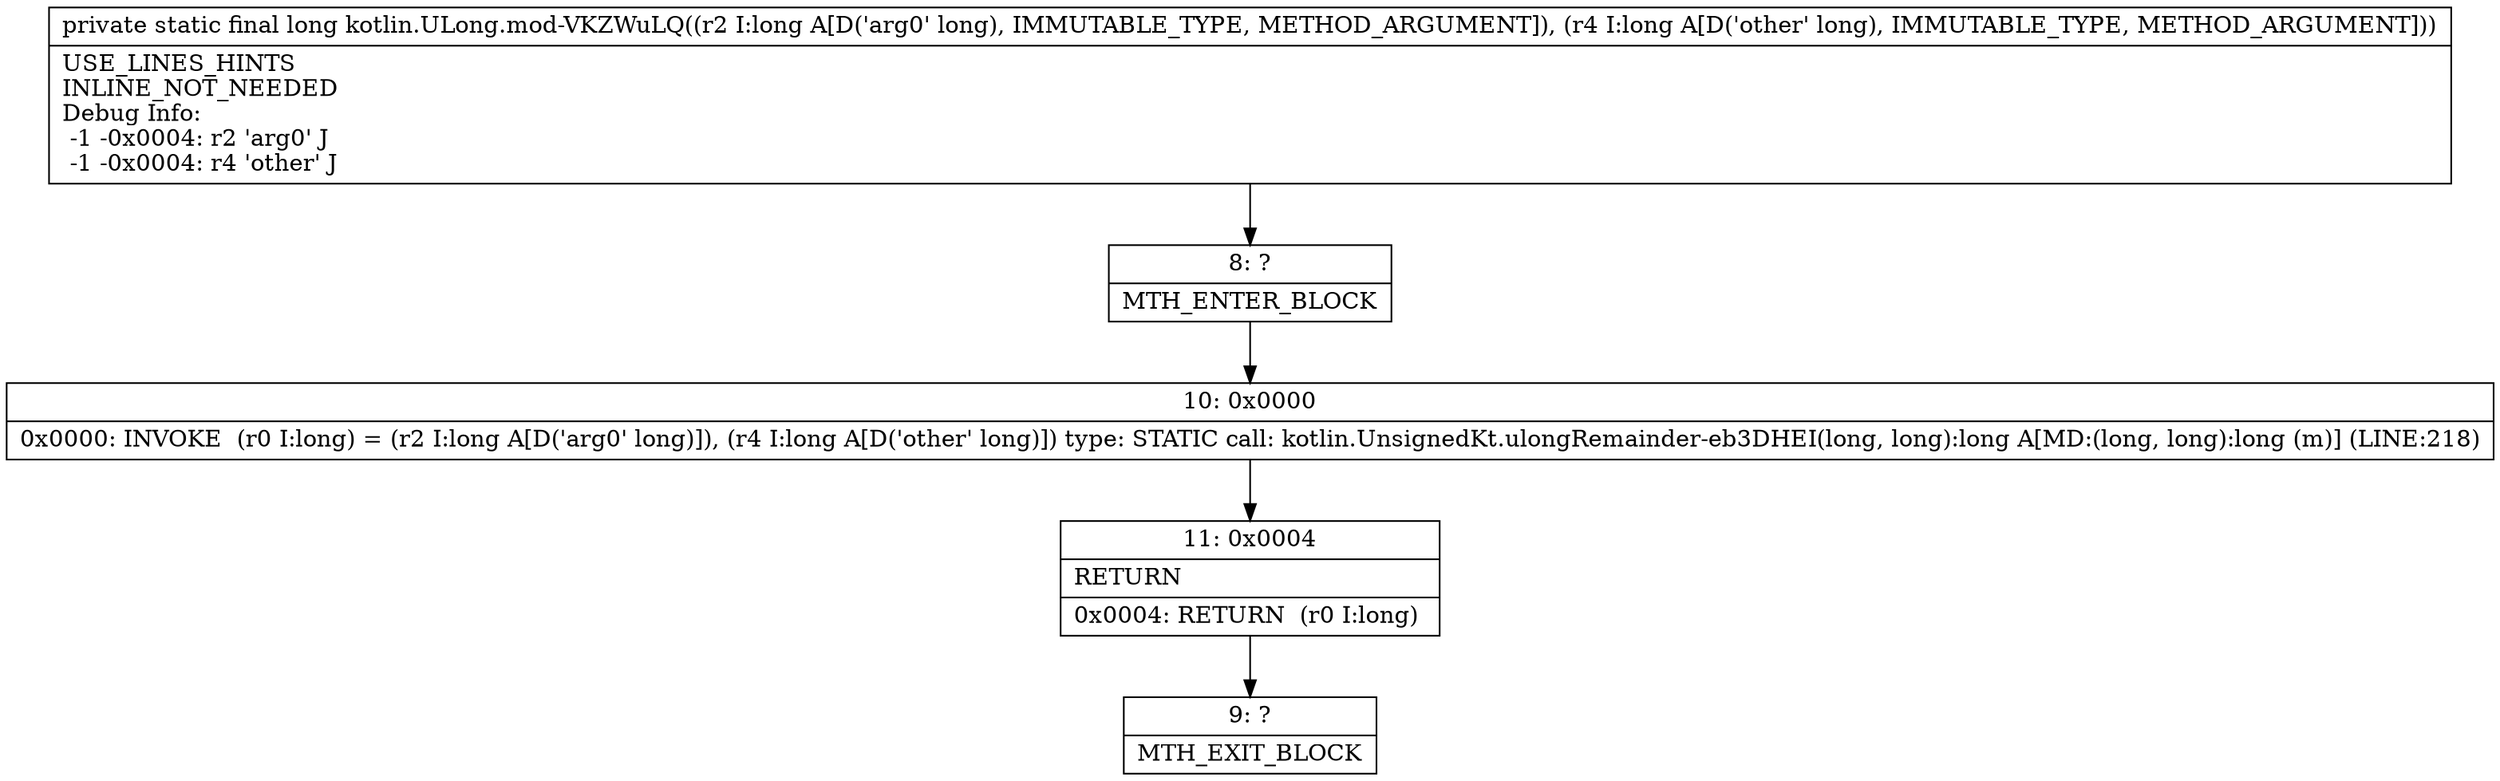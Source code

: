 digraph "CFG forkotlin.ULong.mod\-VKZWuLQ(JJ)J" {
Node_8 [shape=record,label="{8\:\ ?|MTH_ENTER_BLOCK\l}"];
Node_10 [shape=record,label="{10\:\ 0x0000|0x0000: INVOKE  (r0 I:long) = (r2 I:long A[D('arg0' long)]), (r4 I:long A[D('other' long)]) type: STATIC call: kotlin.UnsignedKt.ulongRemainder\-eb3DHEI(long, long):long A[MD:(long, long):long (m)] (LINE:218)\l}"];
Node_11 [shape=record,label="{11\:\ 0x0004|RETURN\l|0x0004: RETURN  (r0 I:long) \l}"];
Node_9 [shape=record,label="{9\:\ ?|MTH_EXIT_BLOCK\l}"];
MethodNode[shape=record,label="{private static final long kotlin.ULong.mod\-VKZWuLQ((r2 I:long A[D('arg0' long), IMMUTABLE_TYPE, METHOD_ARGUMENT]), (r4 I:long A[D('other' long), IMMUTABLE_TYPE, METHOD_ARGUMENT]))  | USE_LINES_HINTS\lINLINE_NOT_NEEDED\lDebug Info:\l  \-1 \-0x0004: r2 'arg0' J\l  \-1 \-0x0004: r4 'other' J\l}"];
MethodNode -> Node_8;Node_8 -> Node_10;
Node_10 -> Node_11;
Node_11 -> Node_9;
}

